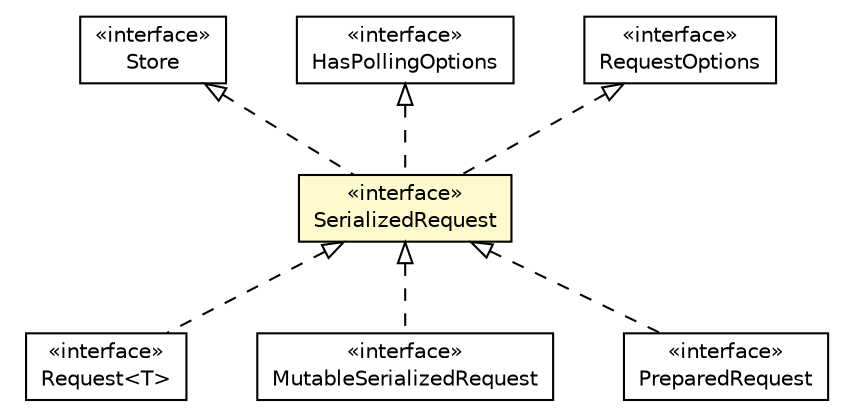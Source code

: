#!/usr/local/bin/dot
#
# Class diagram 
# Generated by UMLGraph version R5_6-24-gf6e263 (http://www.umlgraph.org/)
#

digraph G {
	edge [fontname="Helvetica",fontsize=10,labelfontname="Helvetica",labelfontsize=10];
	node [fontname="Helvetica",fontsize=10,shape=plaintext];
	nodesep=0.25;
	ranksep=0.5;
	// io.reinert.requestor.core.Request<T>
	c70805 [label=<<table title="io.reinert.requestor.core.Request" border="0" cellborder="1" cellspacing="0" cellpadding="2" port="p" href="./Request.html">
		<tr><td><table border="0" cellspacing="0" cellpadding="1">
<tr><td align="center" balign="center"> &#171;interface&#187; </td></tr>
<tr><td align="center" balign="center"> Request&lt;T&gt; </td></tr>
		</table></td></tr>
		</table>>, URL="./Request.html", fontname="Helvetica", fontcolor="black", fontsize=10.0];
	// io.reinert.requestor.core.Store
	c70811 [label=<<table title="io.reinert.requestor.core.Store" border="0" cellborder="1" cellspacing="0" cellpadding="2" port="p" href="./Store.html">
		<tr><td><table border="0" cellspacing="0" cellpadding="1">
<tr><td align="center" balign="center"> &#171;interface&#187; </td></tr>
<tr><td align="center" balign="center"> Store </td></tr>
		</table></td></tr>
		</table>>, URL="./Store.html", fontname="Helvetica", fontcolor="black", fontsize=10.0];
	// io.reinert.requestor.core.MutableSerializedRequest
	c70825 [label=<<table title="io.reinert.requestor.core.MutableSerializedRequest" border="0" cellborder="1" cellspacing="0" cellpadding="2" port="p" href="./MutableSerializedRequest.html">
		<tr><td><table border="0" cellspacing="0" cellpadding="1">
<tr><td align="center" balign="center"> &#171;interface&#187; </td></tr>
<tr><td align="center" balign="center"> MutableSerializedRequest </td></tr>
		</table></td></tr>
		</table>>, URL="./MutableSerializedRequest.html", fontname="Helvetica", fontcolor="black", fontsize=10.0];
	// io.reinert.requestor.core.PreparedRequest
	c70839 [label=<<table title="io.reinert.requestor.core.PreparedRequest" border="0" cellborder="1" cellspacing="0" cellpadding="2" port="p" href="./PreparedRequest.html">
		<tr><td><table border="0" cellspacing="0" cellpadding="1">
<tr><td align="center" balign="center"> &#171;interface&#187; </td></tr>
<tr><td align="center" balign="center"> PreparedRequest </td></tr>
		</table></td></tr>
		</table>>, URL="./PreparedRequest.html", fontname="Helvetica", fontcolor="black", fontsize=10.0];
	// io.reinert.requestor.core.HasPollingOptions
	c70860 [label=<<table title="io.reinert.requestor.core.HasPollingOptions" border="0" cellborder="1" cellspacing="0" cellpadding="2" port="p" href="./HasPollingOptions.html">
		<tr><td><table border="0" cellspacing="0" cellpadding="1">
<tr><td align="center" balign="center"> &#171;interface&#187; </td></tr>
<tr><td align="center" balign="center"> HasPollingOptions </td></tr>
		</table></td></tr>
		</table>>, URL="./HasPollingOptions.html", fontname="Helvetica", fontcolor="black", fontsize=10.0];
	// io.reinert.requestor.core.SerializedRequest
	c70862 [label=<<table title="io.reinert.requestor.core.SerializedRequest" border="0" cellborder="1" cellspacing="0" cellpadding="2" port="p" bgcolor="lemonChiffon" href="./SerializedRequest.html">
		<tr><td><table border="0" cellspacing="0" cellpadding="1">
<tr><td align="center" balign="center"> &#171;interface&#187; </td></tr>
<tr><td align="center" balign="center"> SerializedRequest </td></tr>
		</table></td></tr>
		</table>>, URL="./SerializedRequest.html", fontname="Helvetica", fontcolor="black", fontsize=10.0];
	// io.reinert.requestor.core.RequestOptions
	c70888 [label=<<table title="io.reinert.requestor.core.RequestOptions" border="0" cellborder="1" cellspacing="0" cellpadding="2" port="p" href="./RequestOptions.html">
		<tr><td><table border="0" cellspacing="0" cellpadding="1">
<tr><td align="center" balign="center"> &#171;interface&#187; </td></tr>
<tr><td align="center" balign="center"> RequestOptions </td></tr>
		</table></td></tr>
		</table>>, URL="./RequestOptions.html", fontname="Helvetica", fontcolor="black", fontsize=10.0];
	//io.reinert.requestor.core.Request<T> implements io.reinert.requestor.core.SerializedRequest
	c70862:p -> c70805:p [dir=back,arrowtail=empty,style=dashed];
	//io.reinert.requestor.core.MutableSerializedRequest implements io.reinert.requestor.core.SerializedRequest
	c70862:p -> c70825:p [dir=back,arrowtail=empty,style=dashed];
	//io.reinert.requestor.core.PreparedRequest implements io.reinert.requestor.core.SerializedRequest
	c70862:p -> c70839:p [dir=back,arrowtail=empty,style=dashed];
	//io.reinert.requestor.core.SerializedRequest implements io.reinert.requestor.core.RequestOptions
	c70888:p -> c70862:p [dir=back,arrowtail=empty,style=dashed];
	//io.reinert.requestor.core.SerializedRequest implements io.reinert.requestor.core.HasPollingOptions
	c70860:p -> c70862:p [dir=back,arrowtail=empty,style=dashed];
	//io.reinert.requestor.core.SerializedRequest implements io.reinert.requestor.core.Store
	c70811:p -> c70862:p [dir=back,arrowtail=empty,style=dashed];
}


